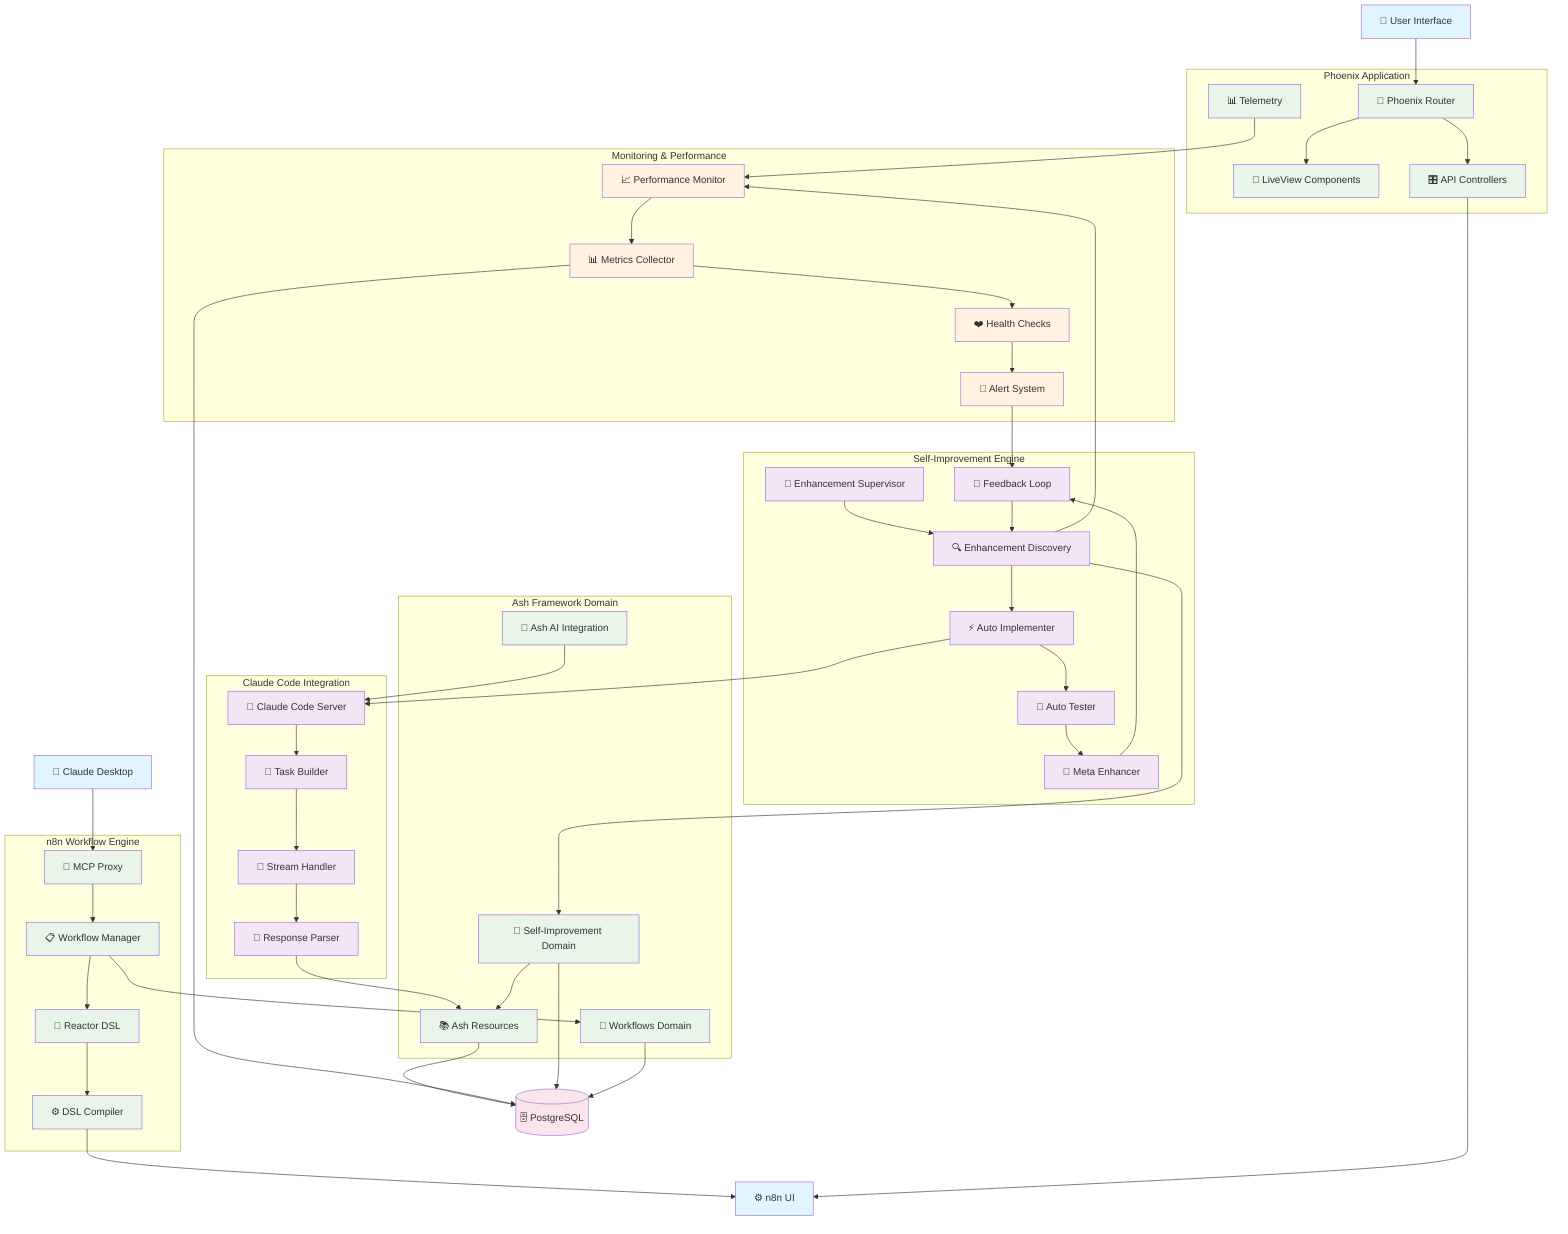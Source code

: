 graph TB
    %% External Interfaces
    User[👤 User Interface]
    ClaudeDesktop[🤖 Claude Desktop]
    Database[(🗄️ PostgreSQL)]
    N8nUI[⚙️ n8n UI]
    
    %% Main Application Layer
    subgraph "Phoenix Application"
        Router[🔀 Phoenix Router]
        LiveView[📱 LiveView Components]
        Controllers[🎛️ API Controllers]
        Telemetry[📊 Telemetry]
    end
    
    %% Self-Improvement Engine
    subgraph "Self-Improvement Engine"
        Supervisor[👑 Enhancement Supervisor]
        Discovery[🔍 Enhancement Discovery]
        Implementer[⚡ Auto Implementer]
        Tester[🧪 Auto Tester]
        MetaEnhancer[🔄 Meta Enhancer]
        FeedbackLoop[🔁 Feedback Loop]
    end
    
    %% AI Integration Layer
    subgraph "Claude Code Integration"
        ClaudeServer[🤖 Claude Code Server]
        TaskBuilder[🔧 Task Builder]
        ResponseParser[📝 Response Parser]
        StreamHandler[📡 Stream Handler]
    end
    
    %% n8n Workflow Engine
    subgraph "n8n Workflow Engine"
        WorkflowManager[📋 Workflow Manager]
        ReactorDSL[📜 Reactor DSL]
        McpProxy[🔗 MCP Proxy]
        Compiler[⚙️ DSL Compiler]
    end
    
    %% Ash Framework Layer
    subgraph "Ash Framework Domain"
        AshResources[📚 Ash Resources]
        SelfImprovementDomain[🎯 Self-Improvement Domain]
        WorkflowsDomain[🔄 Workflows Domain]
        AshAI[🧠 Ash AI Integration]
    end
    
    %% Monitoring and Performance
    subgraph "Monitoring & Performance"
        PerformanceMonitor[📈 Performance Monitor]
        HealthChecks[❤️ Health Checks]
        MetricsCollector[📊 Metrics Collector]
        AlertSystem[🚨 Alert System]
    end
    
    %% Data Flow Connections
    User --> Router
    ClaudeDesktop --> McpProxy
    Router --> LiveView
    Router --> Controllers
    
    %% Self-Improvement Flow
    Supervisor --> Discovery
    Discovery --> Implementer
    Implementer --> Tester
    Tester --> MetaEnhancer
    MetaEnhancer --> FeedbackLoop
    FeedbackLoop --> Discovery
    
    %% Claude Code Integration Flow
    Implementer --> ClaudeServer
    ClaudeServer --> TaskBuilder
    TaskBuilder --> StreamHandler
    StreamHandler --> ResponseParser
    ResponseParser --> AshResources
    
    %% n8n Workflow Flow
    WorkflowManager --> ReactorDSL
    ReactorDSL --> Compiler
    Compiler --> N8nUI
    McpProxy --> WorkflowManager
    
    %% Ash Framework Integration
    Discovery --> SelfImprovementDomain
    SelfImprovementDomain --> AshResources
    WorkflowManager --> WorkflowsDomain
    AshAI --> ClaudeServer
    
    %% Monitoring Integration
    Discovery --> PerformanceMonitor
    PerformanceMonitor --> MetricsCollector
    MetricsCollector --> HealthChecks
    HealthChecks --> AlertSystem
    AlertSystem --> FeedbackLoop
    
    %% Database Connections
    AshResources --> Database
    MetricsCollector --> Database
    SelfImprovementDomain --> Database
    WorkflowsDomain --> Database
    
    %% External Service Connections
    Controllers --> N8nUI
    Telemetry --> PerformanceMonitor
    
    %% Styling
    classDef userInterface fill:#e1f5fe
    classDef aiEngine fill:#f3e5f5
    classDef infrastructure fill:#e8f5e8
    classDef monitoring fill:#fff3e0
    classDef database fill:#fce4ec
    
    class User,ClaudeDesktop,N8nUI userInterface
    class Supervisor,Discovery,Implementer,Tester,MetaEnhancer,FeedbackLoop,ClaudeServer,TaskBuilder,ResponseParser,StreamHandler aiEngine
    class Router,LiveView,Controllers,Telemetry,WorkflowManager,ReactorDSL,McpProxy,Compiler,AshResources,SelfImprovementDomain,WorkflowsDomain,AshAI infrastructure
    class PerformanceMonitor,HealthChecks,MetricsCollector,AlertSystem monitoring
    class Database database